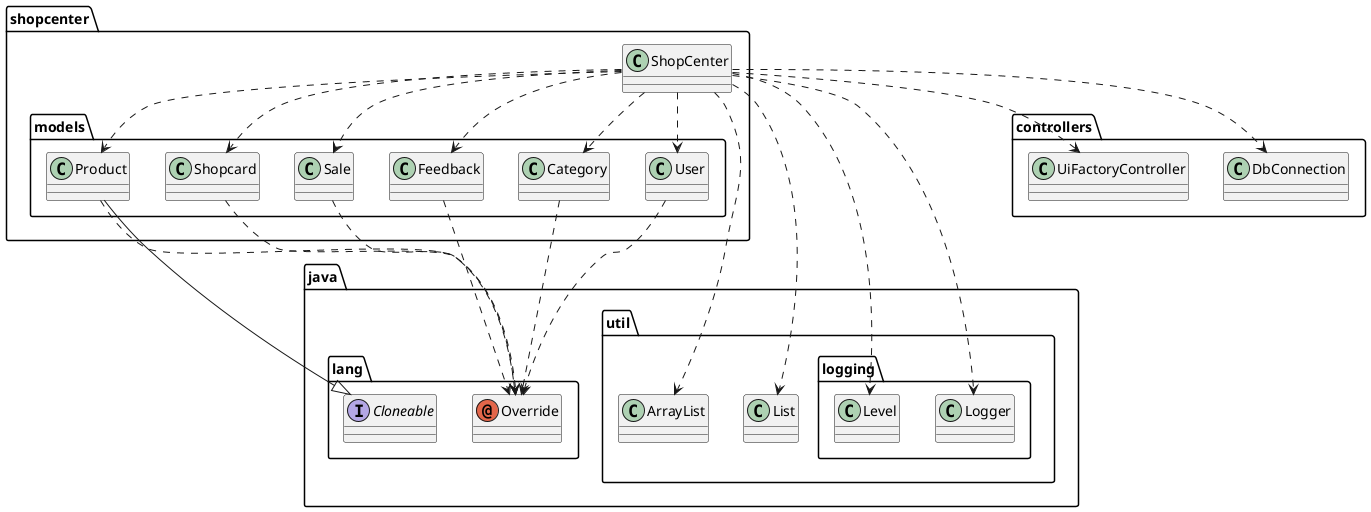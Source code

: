 @startuml
annotation java.lang.Override
class controllers.DbConnection
class controllers.UiFactoryController
class java.util.ArrayList
class java.util.List
class java.util.logging.Level
class java.util.logging.Logger
class shopcenter.ShopCenter
class shopcenter.models.Category
class shopcenter.models.Feedback
class shopcenter.models.Product
class shopcenter.models.Sale
class shopcenter.models.Shopcard
class shopcenter.models.User
interface java.lang.Cloneable
shopcenter.ShopCenter ..> controllers.DbConnection
shopcenter.ShopCenter ..> controllers.UiFactoryController
shopcenter.ShopCenter ..> java.util.ArrayList
shopcenter.ShopCenter ..> java.util.List
shopcenter.ShopCenter ..> java.util.logging.Level
shopcenter.ShopCenter ..> java.util.logging.Logger
shopcenter.ShopCenter ..> shopcenter.models.Category
shopcenter.ShopCenter ..> shopcenter.models.Feedback
shopcenter.ShopCenter ..> shopcenter.models.Product
shopcenter.ShopCenter ..> shopcenter.models.Sale
shopcenter.ShopCenter ..> shopcenter.models.Shopcard
shopcenter.ShopCenter ..> shopcenter.models.User
shopcenter.models.Category ..> java.lang.Override
shopcenter.models.Feedback ..> java.lang.Override
shopcenter.models.Product ..> java.lang.Override
shopcenter.models.Product --|> java.lang.Cloneable
shopcenter.models.Sale ..> java.lang.Override
shopcenter.models.Shopcard ..> java.lang.Override
shopcenter.models.User ..> java.lang.Override
@enduml